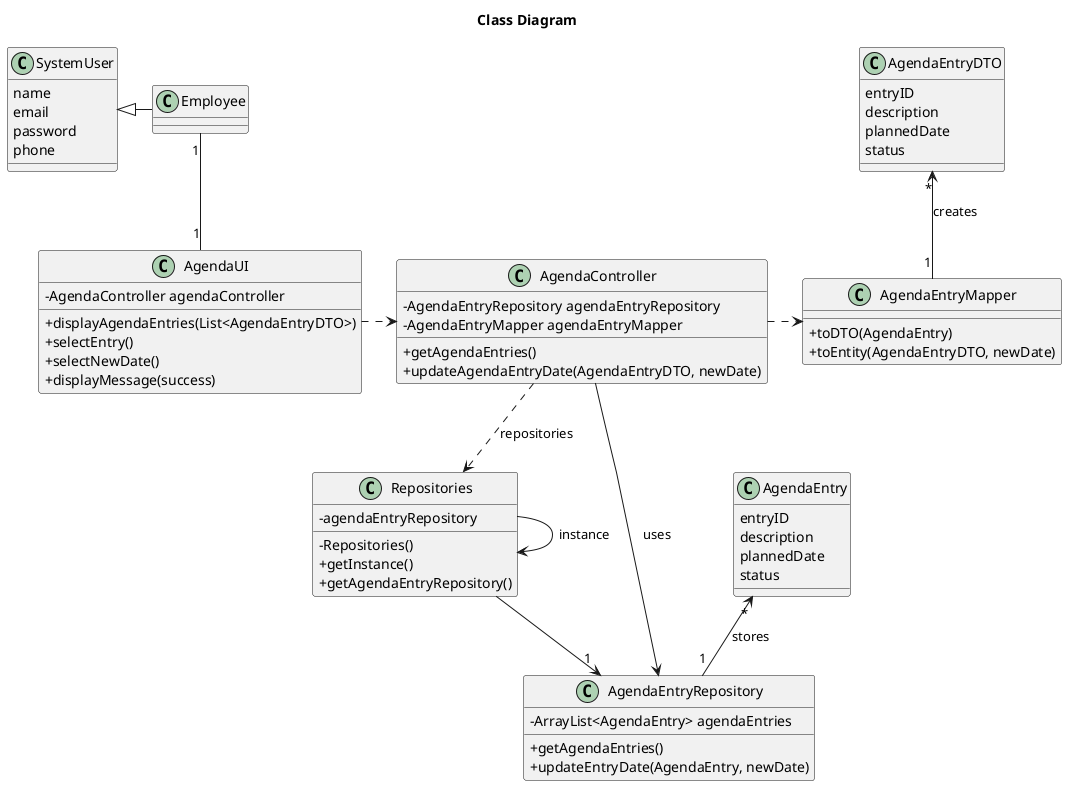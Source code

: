 @startuml
skinparam classAttributeIconSize 0
'skinparam monochrome true
skinparam packageStyle rectangle
skinparam shadowing false
skinparam linetype polyline
'skinparam linetype orto
skinparam classAttributeIconSize 0

title Class Diagram

class AgendaEntry {
    entryID
    description
    plannedDate
    status
}

class AgendaEntryDTO {
    entryID
    description
    plannedDate
    status
}

class SystemUser {
    name
    email
    password
    phone
}

class AgendaEntryRepository {
    - ArrayList<AgendaEntry> agendaEntries
    + getAgendaEntries()
    + updateEntryDate(AgendaEntry, newDate)
}

class Repositories {
    - agendaEntryRepository

    - Repositories()
    + getInstance()
    + getAgendaEntryRepository()
}

class AgendaEntryMapper {
    + toDTO(AgendaEntry)
    + toEntity(AgendaEntryDTO, newDate)
}

class AgendaController {
    - AgendaEntryRepository agendaEntryRepository
    - AgendaEntryMapper agendaEntryMapper
    + getAgendaEntries()
    + updateAgendaEntryDate(AgendaEntryDTO, newDate)
}

class AgendaUI {
    - AgendaController agendaController
    + displayAgendaEntries(List<AgendaEntryDTO>)
    + selectEntry()
    + selectNewDate()
    + displayMessage(success)
}


AgendaUI .> AgendaController
AgendaController ..> Repositories : repositories
Repositories --> "1" AgendaEntryRepository
Repositories -> Repositories : instance
AgendaController .> AgendaEntryMapper
AgendaController --> AgendaEntryRepository : uses

SystemUser <|- Employee

Employee "1" -- "1" AgendaUI
AgendaEntry "*" <-- "1" AgendaEntryRepository : stores
AgendaEntryDTO "*" <-- "1" AgendaEntryMapper : creates

@enduml
